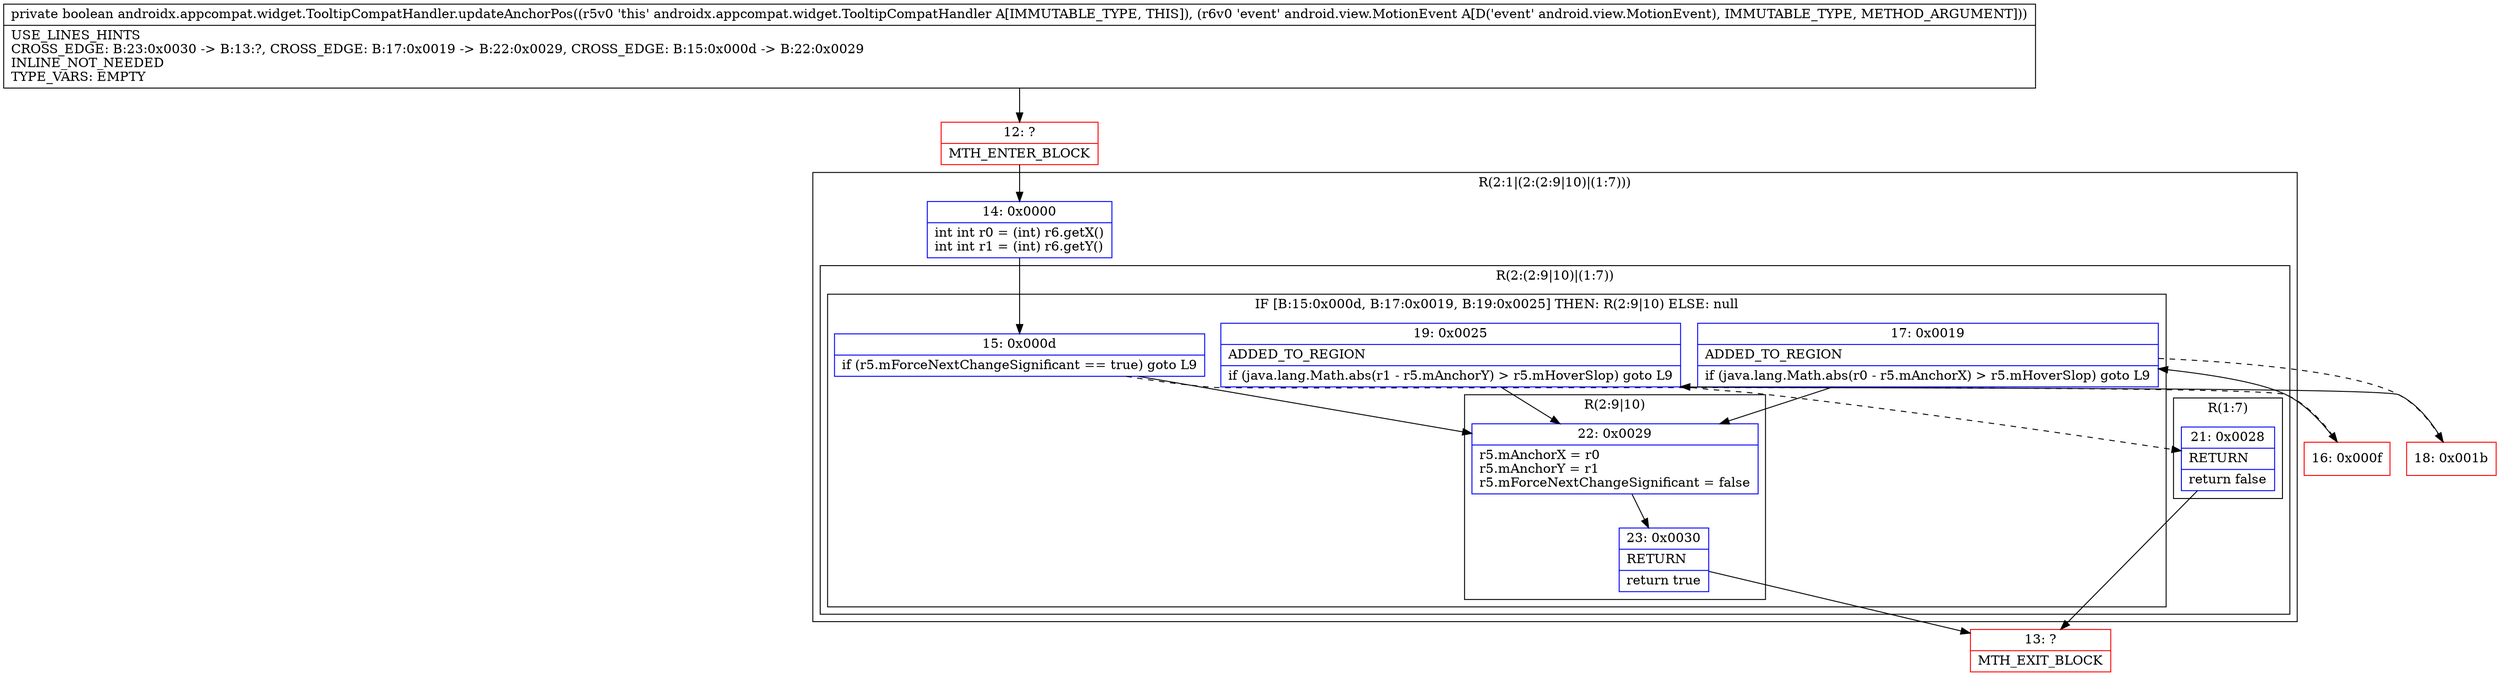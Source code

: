 digraph "CFG forandroidx.appcompat.widget.TooltipCompatHandler.updateAnchorPos(Landroid\/view\/MotionEvent;)Z" {
subgraph cluster_Region_1122459907 {
label = "R(2:1|(2:(2:9|10)|(1:7)))";
node [shape=record,color=blue];
Node_14 [shape=record,label="{14\:\ 0x0000|int int r0 = (int) r6.getX()\lint int r1 = (int) r6.getY()\l}"];
subgraph cluster_Region_815611685 {
label = "R(2:(2:9|10)|(1:7))";
node [shape=record,color=blue];
subgraph cluster_IfRegion_1088274185 {
label = "IF [B:15:0x000d, B:17:0x0019, B:19:0x0025] THEN: R(2:9|10) ELSE: null";
node [shape=record,color=blue];
Node_15 [shape=record,label="{15\:\ 0x000d|if (r5.mForceNextChangeSignificant == true) goto L9\l}"];
Node_17 [shape=record,label="{17\:\ 0x0019|ADDED_TO_REGION\l|if (java.lang.Math.abs(r0 \- r5.mAnchorX) \> r5.mHoverSlop) goto L9\l}"];
Node_19 [shape=record,label="{19\:\ 0x0025|ADDED_TO_REGION\l|if (java.lang.Math.abs(r1 \- r5.mAnchorY) \> r5.mHoverSlop) goto L9\l}"];
subgraph cluster_Region_246298607 {
label = "R(2:9|10)";
node [shape=record,color=blue];
Node_22 [shape=record,label="{22\:\ 0x0029|r5.mAnchorX = r0\lr5.mAnchorY = r1\lr5.mForceNextChangeSignificant = false\l}"];
Node_23 [shape=record,label="{23\:\ 0x0030|RETURN\l|return true\l}"];
}
}
subgraph cluster_Region_269570470 {
label = "R(1:7)";
node [shape=record,color=blue];
Node_21 [shape=record,label="{21\:\ 0x0028|RETURN\l|return false\l}"];
}
}
}
Node_12 [shape=record,color=red,label="{12\:\ ?|MTH_ENTER_BLOCK\l}"];
Node_16 [shape=record,color=red,label="{16\:\ 0x000f}"];
Node_18 [shape=record,color=red,label="{18\:\ 0x001b}"];
Node_13 [shape=record,color=red,label="{13\:\ ?|MTH_EXIT_BLOCK\l}"];
MethodNode[shape=record,label="{private boolean androidx.appcompat.widget.TooltipCompatHandler.updateAnchorPos((r5v0 'this' androidx.appcompat.widget.TooltipCompatHandler A[IMMUTABLE_TYPE, THIS]), (r6v0 'event' android.view.MotionEvent A[D('event' android.view.MotionEvent), IMMUTABLE_TYPE, METHOD_ARGUMENT]))  | USE_LINES_HINTS\lCROSS_EDGE: B:23:0x0030 \-\> B:13:?, CROSS_EDGE: B:17:0x0019 \-\> B:22:0x0029, CROSS_EDGE: B:15:0x000d \-\> B:22:0x0029\lINLINE_NOT_NEEDED\lTYPE_VARS: EMPTY\l}"];
MethodNode -> Node_12;Node_14 -> Node_15;
Node_15 -> Node_16[style=dashed];
Node_15 -> Node_22;
Node_17 -> Node_18[style=dashed];
Node_17 -> Node_22;
Node_19 -> Node_21[style=dashed];
Node_19 -> Node_22;
Node_22 -> Node_23;
Node_23 -> Node_13;
Node_21 -> Node_13;
Node_12 -> Node_14;
Node_16 -> Node_17;
Node_18 -> Node_19;
}

